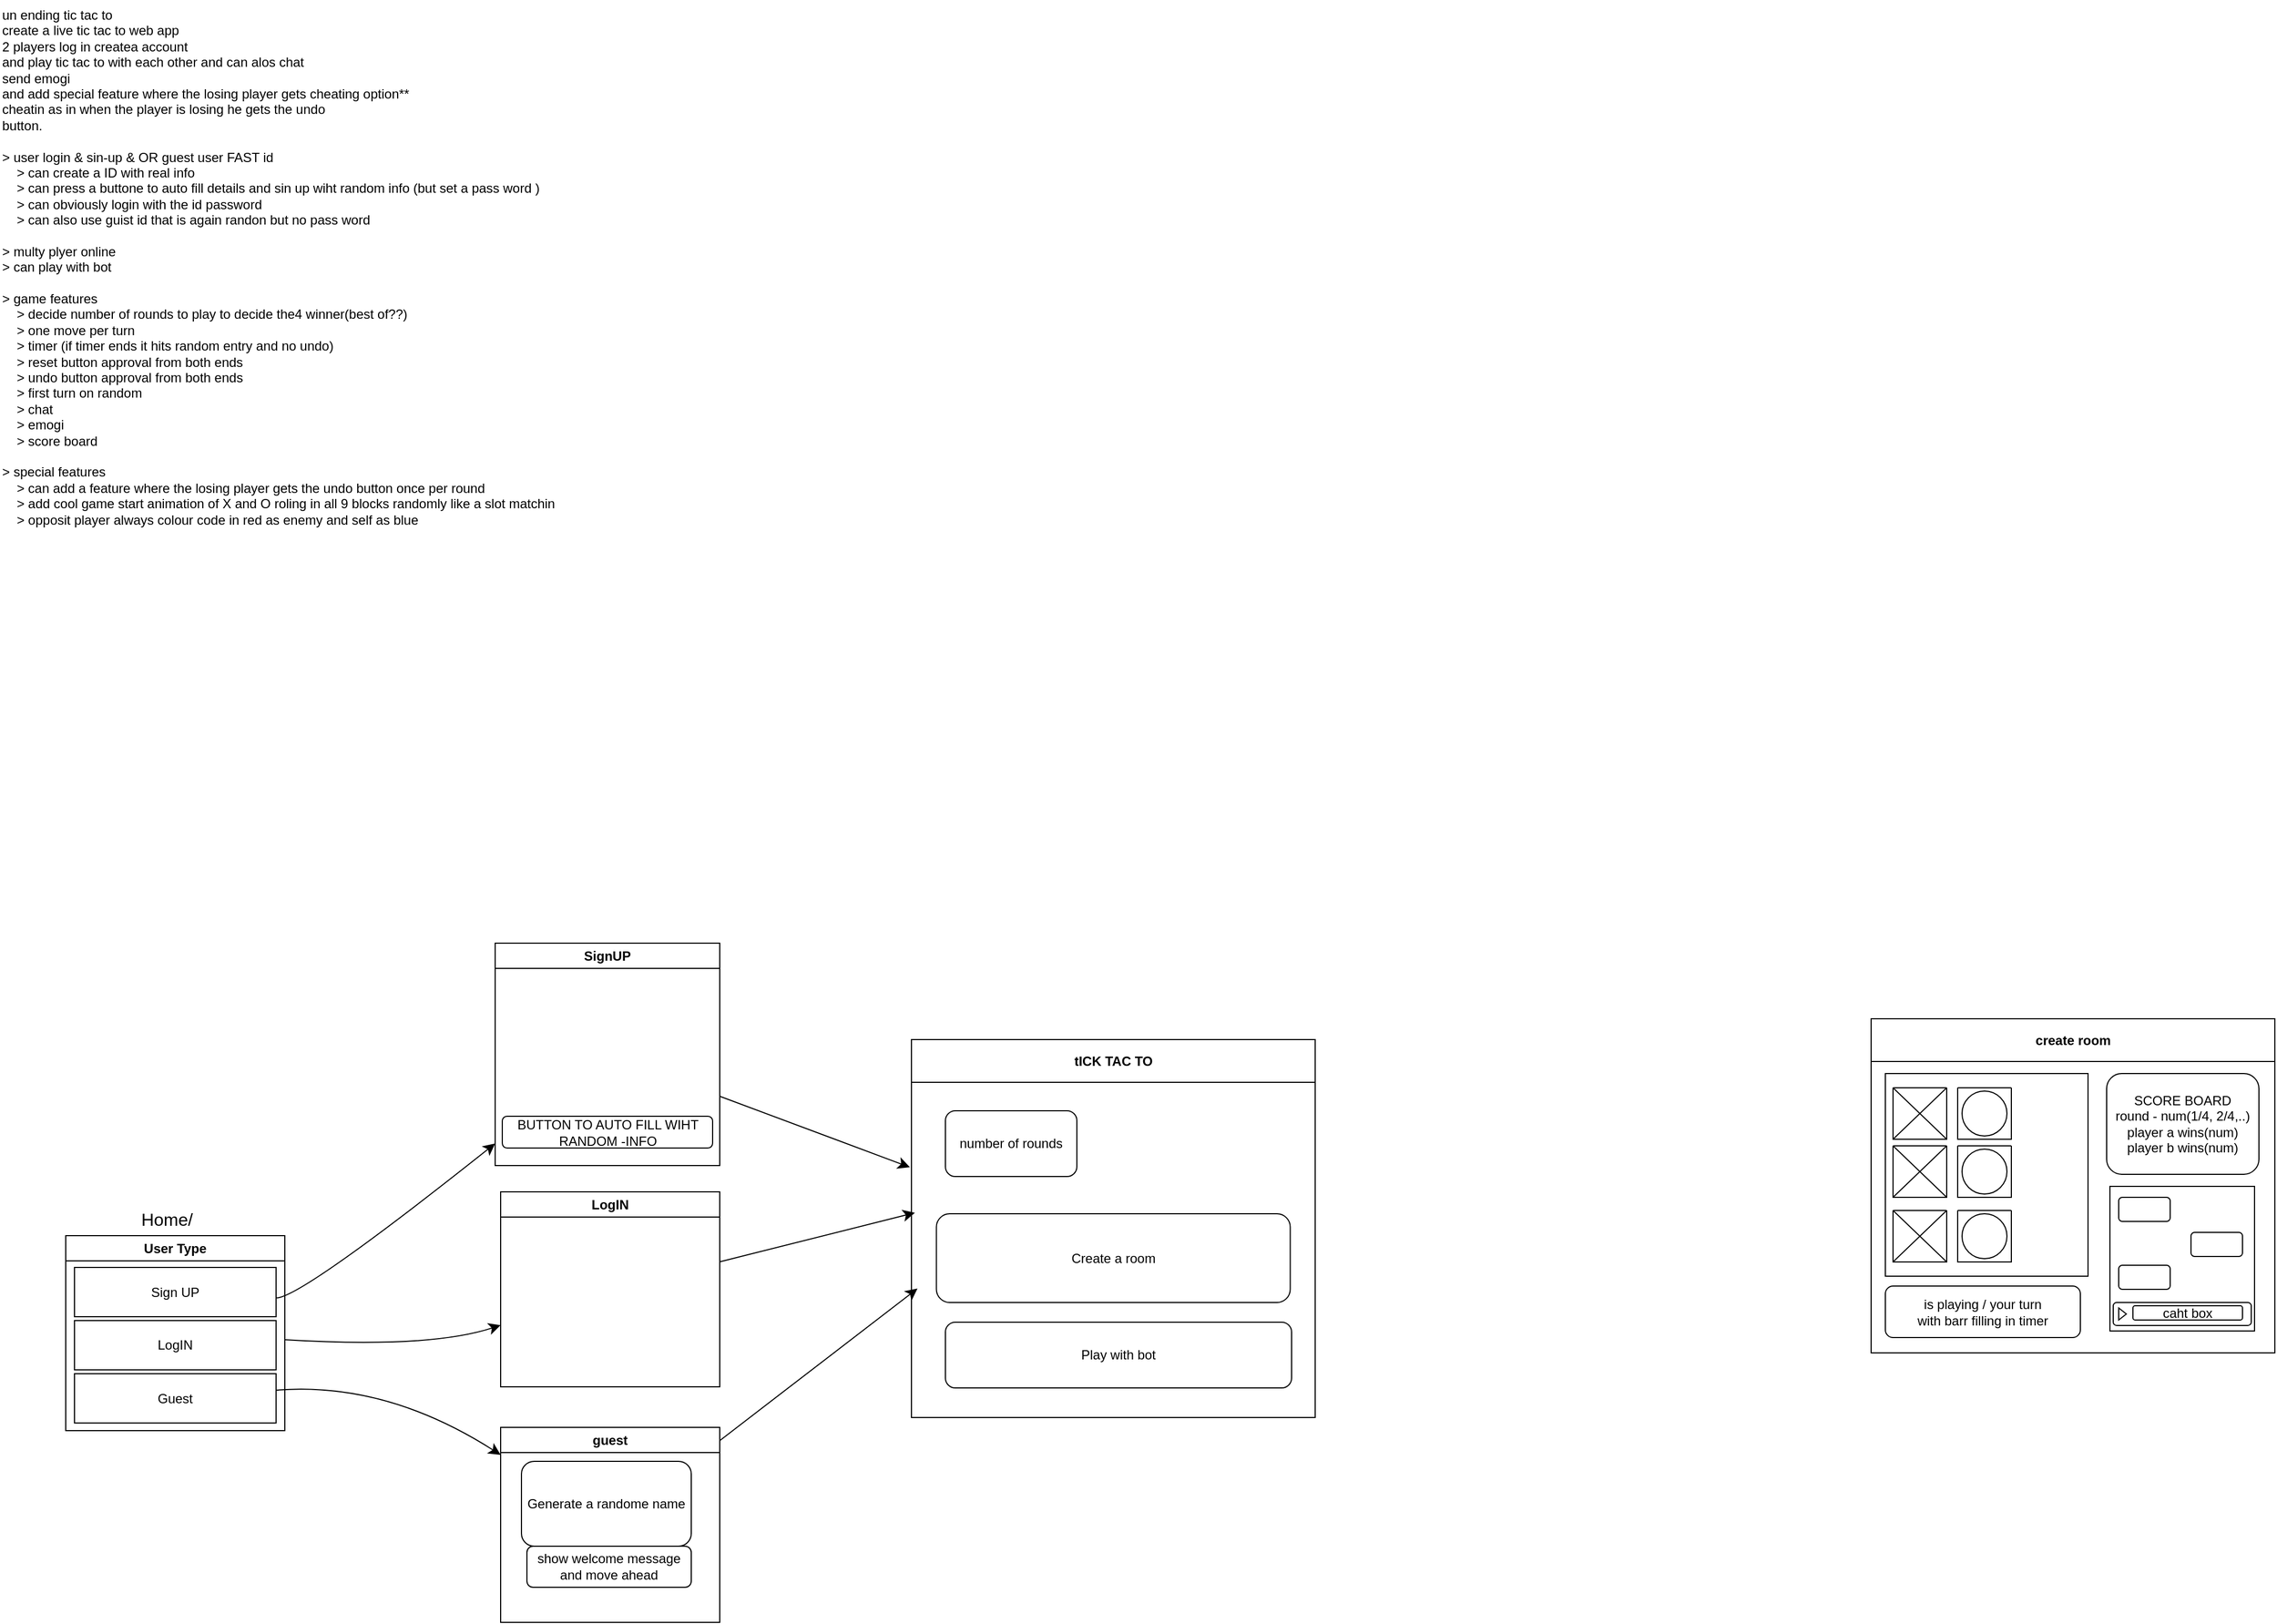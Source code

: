 <mxfile version="24.4.10" type="device">
  <diagram name="Page-1" id="LtEUhCCWdH60Wfs2XR3g">
    <mxGraphModel dx="1095" dy="2477" grid="0" gridSize="10" guides="1" tooltips="1" connect="1" arrows="1" fold="1" page="0" pageScale="1" pageWidth="850" pageHeight="1100" math="0" shadow="0">
      <root>
        <mxCell id="0" />
        <mxCell id="1" parent="0" />
        <mxCell id="u4X41kb7TN3iQtdw-ZZZ-28" style="edgeStyle=none;curved=1;rounded=0;orthogonalLoop=1;jettySize=auto;html=1;fontSize=12;startSize=8;endSize=8;" edge="1" parent="1" source="u4X41kb7TN3iQtdw-ZZZ-1" target="u4X41kb7TN3iQtdw-ZZZ-19">
          <mxGeometry relative="1" as="geometry">
            <Array as="points">
              <mxPoint x="420" y="117" />
            </Array>
          </mxGeometry>
        </mxCell>
        <mxCell id="u4X41kb7TN3iQtdw-ZZZ-1" value="User Type" style="swimlane;whiteSpace=wrap;html=1;" vertex="1" parent="1">
          <mxGeometry x="88" y="14" width="200" height="178" as="geometry" />
        </mxCell>
        <mxCell id="u4X41kb7TN3iQtdw-ZZZ-7" value="LogIN" style="rounded=0;whiteSpace=wrap;html=1;" vertex="1" parent="u4X41kb7TN3iQtdw-ZZZ-1">
          <mxGeometry x="8" y="77.5" width="184" height="45" as="geometry" />
        </mxCell>
        <mxCell id="u4X41kb7TN3iQtdw-ZZZ-10" value="Sign UP" style="rounded=0;whiteSpace=wrap;html=1;" vertex="1" parent="u4X41kb7TN3iQtdw-ZZZ-1">
          <mxGeometry x="8" y="29" width="184" height="45" as="geometry" />
        </mxCell>
        <mxCell id="u4X41kb7TN3iQtdw-ZZZ-14" value="Guest" style="rounded=0;whiteSpace=wrap;html=1;" vertex="1" parent="u4X41kb7TN3iQtdw-ZZZ-1">
          <mxGeometry x="8" y="126" width="184" height="45" as="geometry" />
        </mxCell>
        <mxCell id="u4X41kb7TN3iQtdw-ZZZ-47" style="edgeStyle=none;curved=1;rounded=0;orthogonalLoop=1;jettySize=auto;html=1;fontSize=12;startSize=8;endSize=8;" edge="1" parent="1" source="u4X41kb7TN3iQtdw-ZZZ-15">
          <mxGeometry relative="1" as="geometry">
            <mxPoint x="858.538" y="-48.462" as="targetPoint" />
          </mxGeometry>
        </mxCell>
        <mxCell id="u4X41kb7TN3iQtdw-ZZZ-15" value="SignUP" style="swimlane;whiteSpace=wrap;html=1;" vertex="1" parent="1">
          <mxGeometry x="480" y="-253" width="205" height="203" as="geometry" />
        </mxCell>
        <mxCell id="u4X41kb7TN3iQtdw-ZZZ-31" value="" style="shape=image;verticalLabelPosition=bottom;labelBackgroundColor=default;verticalAlign=top;aspect=fixed;imageAspect=0;image=https://images.storychief.com/account_6827/google-gmail-signup-page_a64d658a88b6aecff75bdf847608c0db_800.jpg;" vertex="1" parent="u4X41kb7TN3iQtdw-ZZZ-15">
          <mxGeometry x="26" y="51" width="138.33" height="91.82" as="geometry" />
        </mxCell>
        <mxCell id="u4X41kb7TN3iQtdw-ZZZ-43" value="&lt;div&gt;BUTTON TO AUTO FILL WIHT RANDOM -INFO&lt;/div&gt;" style="rounded=1;whiteSpace=wrap;html=1;" vertex="1" parent="u4X41kb7TN3iQtdw-ZZZ-15">
          <mxGeometry x="6.5" y="158" width="192" height="29" as="geometry" />
        </mxCell>
        <mxCell id="u4X41kb7TN3iQtdw-ZZZ-48" style="edgeStyle=none;curved=1;rounded=0;orthogonalLoop=1;jettySize=auto;html=1;fontSize=12;startSize=8;endSize=8;" edge="1" parent="1" source="u4X41kb7TN3iQtdw-ZZZ-19">
          <mxGeometry relative="1" as="geometry">
            <mxPoint x="863.154" y="-6.923" as="targetPoint" />
          </mxGeometry>
        </mxCell>
        <mxCell id="u4X41kb7TN3iQtdw-ZZZ-19" value="LogIN" style="swimlane;whiteSpace=wrap;html=1;" vertex="1" parent="1">
          <mxGeometry x="485" y="-26" width="200" height="178" as="geometry" />
        </mxCell>
        <mxCell id="u4X41kb7TN3iQtdw-ZZZ-33" value="" style="shape=image;verticalLabelPosition=bottom;labelBackgroundColor=default;verticalAlign=top;aspect=fixed;imageAspect=0;image=https://agentestudio.com/uploads/ckeditor/pictures/1072/content_02.png;" vertex="1" parent="u4X41kb7TN3iQtdw-ZZZ-19">
          <mxGeometry x="3.49" y="40" width="183.35" height="117.87" as="geometry" />
        </mxCell>
        <mxCell id="u4X41kb7TN3iQtdw-ZZZ-49" style="edgeStyle=none;curved=1;rounded=0;orthogonalLoop=1;jettySize=auto;html=1;fontSize=12;startSize=8;endSize=8;" edge="1" parent="1" source="u4X41kb7TN3iQtdw-ZZZ-23">
          <mxGeometry relative="1" as="geometry">
            <mxPoint x="865.462" y="62.308" as="targetPoint" />
          </mxGeometry>
        </mxCell>
        <mxCell id="u4X41kb7TN3iQtdw-ZZZ-23" value="&lt;div&gt;guest&lt;/div&gt;" style="swimlane;whiteSpace=wrap;html=1;" vertex="1" parent="1">
          <mxGeometry x="485" y="189" width="200" height="178" as="geometry" />
        </mxCell>
        <mxCell id="u4X41kb7TN3iQtdw-ZZZ-35" value="Generate a randome name " style="rounded=1;whiteSpace=wrap;html=1;" vertex="1" parent="u4X41kb7TN3iQtdw-ZZZ-23">
          <mxGeometry x="19" y="31" width="155" height="77.5" as="geometry" />
        </mxCell>
        <mxCell id="u4X41kb7TN3iQtdw-ZZZ-36" value="show welcome message and move ahead" style="rounded=1;whiteSpace=wrap;html=1;" vertex="1" parent="u4X41kb7TN3iQtdw-ZZZ-23">
          <mxGeometry x="24" y="108.5" width="150" height="37.5" as="geometry" />
        </mxCell>
        <mxCell id="u4X41kb7TN3iQtdw-ZZZ-27" style="edgeStyle=none;curved=1;rounded=0;orthogonalLoop=1;jettySize=auto;html=1;fontSize=12;startSize=8;endSize=8;" edge="1" parent="1" source="u4X41kb7TN3iQtdw-ZZZ-10" target="u4X41kb7TN3iQtdw-ZZZ-15">
          <mxGeometry relative="1" as="geometry">
            <Array as="points">
              <mxPoint x="301" y="72" />
            </Array>
          </mxGeometry>
        </mxCell>
        <mxCell id="u4X41kb7TN3iQtdw-ZZZ-29" style="edgeStyle=none;curved=1;rounded=0;orthogonalLoop=1;jettySize=auto;html=1;fontSize=12;startSize=8;endSize=8;" edge="1" parent="1" source="u4X41kb7TN3iQtdw-ZZZ-14" target="u4X41kb7TN3iQtdw-ZZZ-23">
          <mxGeometry relative="1" as="geometry">
            <Array as="points">
              <mxPoint x="380" y="147" />
            </Array>
          </mxGeometry>
        </mxCell>
        <mxCell id="u4X41kb7TN3iQtdw-ZZZ-30" value="Home/" style="text;html=1;align=center;verticalAlign=middle;resizable=0;points=[];autosize=1;strokeColor=none;fillColor=none;fontSize=16;" vertex="1" parent="1">
          <mxGeometry x="147.5" y="-16.5" width="65" height="31" as="geometry" />
        </mxCell>
        <mxCell id="u4X41kb7TN3iQtdw-ZZZ-37" value="tICK TAC TO " style="swimlane;whiteSpace=wrap;html=1;startSize=39;" vertex="1" parent="1">
          <mxGeometry x="860" y="-165" width="368.54" height="345" as="geometry" />
        </mxCell>
        <mxCell id="u4X41kb7TN3iQtdw-ZZZ-42" value="Create a room " style="rounded=1;whiteSpace=wrap;html=1;" vertex="1" parent="u4X41kb7TN3iQtdw-ZZZ-37">
          <mxGeometry x="22.77" y="159" width="323" height="81" as="geometry" />
        </mxCell>
        <mxCell id="u4X41kb7TN3iQtdw-ZZZ-53" value="Play with bot" style="rounded=1;whiteSpace=wrap;html=1;" vertex="1" parent="u4X41kb7TN3iQtdw-ZZZ-37">
          <mxGeometry x="31" y="258" width="316" height="60" as="geometry" />
        </mxCell>
        <mxCell id="u4X41kb7TN3iQtdw-ZZZ-119" value="number of rounds " style="rounded=1;whiteSpace=wrap;html=1;" vertex="1" parent="u4X41kb7TN3iQtdw-ZZZ-37">
          <mxGeometry x="31" y="65" width="120" height="60" as="geometry" />
        </mxCell>
        <mxCell id="u4X41kb7TN3iQtdw-ZZZ-54" value="&lt;div&gt;create room&lt;/div&gt;" style="swimlane;whiteSpace=wrap;html=1;startSize=39;" vertex="1" parent="1">
          <mxGeometry x="1736" y="-184" width="368.54" height="305" as="geometry" />
        </mxCell>
        <mxCell id="u4X41kb7TN3iQtdw-ZZZ-57" value="" style="whiteSpace=wrap;html=1;aspect=fixed;" vertex="1" parent="u4X41kb7TN3iQtdw-ZZZ-54">
          <mxGeometry x="13" y="50" width="185" height="185" as="geometry" />
        </mxCell>
        <mxCell id="u4X41kb7TN3iQtdw-ZZZ-59" value="" style="swimlane;startSize=0;" vertex="1" parent="u4X41kb7TN3iQtdw-ZZZ-54">
          <mxGeometry x="20" y="63" width="49" height="47" as="geometry" />
        </mxCell>
        <mxCell id="u4X41kb7TN3iQtdw-ZZZ-60" value="" style="swimlane;startSize=0;" vertex="1" parent="u4X41kb7TN3iQtdw-ZZZ-54">
          <mxGeometry x="79" y="63" width="49" height="47" as="geometry" />
        </mxCell>
        <mxCell id="u4X41kb7TN3iQtdw-ZZZ-78" value="" style="ellipse;whiteSpace=wrap;html=1;aspect=fixed;" vertex="1" parent="u4X41kb7TN3iQtdw-ZZZ-60">
          <mxGeometry x="4" y="3" width="41" height="41" as="geometry" />
        </mxCell>
        <mxCell id="u4X41kb7TN3iQtdw-ZZZ-76" value="" style="endArrow=none;html=1;rounded=0;fontSize=12;startSize=8;endSize=8;curved=1;entryX=0;entryY=0;entryDx=0;entryDy=0;exitX=1;exitY=1;exitDx=0;exitDy=0;" edge="1" parent="u4X41kb7TN3iQtdw-ZZZ-54" source="u4X41kb7TN3iQtdw-ZZZ-59" target="u4X41kb7TN3iQtdw-ZZZ-59">
          <mxGeometry width="50" height="50" relative="1" as="geometry">
            <mxPoint x="59.06" y="105.5" as="sourcePoint" />
            <mxPoint x="23.849" y="67.5" as="targetPoint" />
          </mxGeometry>
        </mxCell>
        <mxCell id="u4X41kb7TN3iQtdw-ZZZ-77" value="" style="endArrow=none;html=1;rounded=0;fontSize=12;startSize=8;endSize=8;curved=1;exitX=0;exitY=1;exitDx=0;exitDy=0;entryX=1;entryY=0;entryDx=0;entryDy=0;" edge="1" parent="u4X41kb7TN3iQtdw-ZZZ-54" source="u4X41kb7TN3iQtdw-ZZZ-59" target="u4X41kb7TN3iQtdw-ZZZ-59">
          <mxGeometry width="50" height="50" relative="1" as="geometry">
            <mxPoint x="69.21" y="105.5" as="sourcePoint" />
            <mxPoint x="33.999" y="67.5" as="targetPoint" />
          </mxGeometry>
        </mxCell>
        <mxCell id="u4X41kb7TN3iQtdw-ZZZ-99" value="" style="endArrow=none;html=1;rounded=0;fontSize=12;startSize=8;endSize=8;curved=1;exitX=0;exitY=1;exitDx=0;exitDy=0;entryX=1;entryY=0;entryDx=0;entryDy=0;" edge="1" source="u4X41kb7TN3iQtdw-ZZZ-100" target="u4X41kb7TN3iQtdw-ZZZ-100" parent="u4X41kb7TN3iQtdw-ZZZ-54">
          <mxGeometry width="50" height="50" relative="1" as="geometry">
            <mxPoint x="69.21" y="158.5" as="sourcePoint" />
            <mxPoint x="33.999" y="120.5" as="targetPoint" />
          </mxGeometry>
        </mxCell>
        <mxCell id="u4X41kb7TN3iQtdw-ZZZ-100" value="" style="swimlane;startSize=0;" vertex="1" parent="u4X41kb7TN3iQtdw-ZZZ-54">
          <mxGeometry x="20" y="116" width="49" height="47" as="geometry" />
        </mxCell>
        <mxCell id="u4X41kb7TN3iQtdw-ZZZ-101" value="" style="endArrow=none;html=1;rounded=0;fontSize=12;startSize=8;endSize=8;curved=1;entryX=0;entryY=0;entryDx=0;entryDy=0;exitX=1;exitY=1;exitDx=0;exitDy=0;" edge="1" source="u4X41kb7TN3iQtdw-ZZZ-100" target="u4X41kb7TN3iQtdw-ZZZ-100" parent="u4X41kb7TN3iQtdw-ZZZ-54">
          <mxGeometry width="50" height="50" relative="1" as="geometry">
            <mxPoint x="59.06" y="158.5" as="sourcePoint" />
            <mxPoint x="23.849" y="120.5" as="targetPoint" />
          </mxGeometry>
        </mxCell>
        <mxCell id="u4X41kb7TN3iQtdw-ZZZ-102" value="" style="swimlane;startSize=0;" vertex="1" parent="u4X41kb7TN3iQtdw-ZZZ-54">
          <mxGeometry x="79" y="116" width="49" height="47" as="geometry" />
        </mxCell>
        <mxCell id="u4X41kb7TN3iQtdw-ZZZ-103" value="" style="ellipse;whiteSpace=wrap;html=1;aspect=fixed;" vertex="1" parent="u4X41kb7TN3iQtdw-ZZZ-102">
          <mxGeometry x="4" y="3" width="41" height="41" as="geometry" />
        </mxCell>
        <mxCell id="u4X41kb7TN3iQtdw-ZZZ-110" value="" style="endArrow=none;html=1;rounded=0;fontSize=12;startSize=8;endSize=8;curved=1;entryX=0;entryY=0;entryDx=0;entryDy=0;exitX=1;exitY=1;exitDx=0;exitDy=0;" edge="1" source="u4X41kb7TN3iQtdw-ZZZ-112" target="u4X41kb7TN3iQtdw-ZZZ-112" parent="u4X41kb7TN3iQtdw-ZZZ-54">
          <mxGeometry width="50" height="50" relative="1" as="geometry">
            <mxPoint x="59.06" y="217.5" as="sourcePoint" />
            <mxPoint x="23.849" y="179.5" as="targetPoint" />
          </mxGeometry>
        </mxCell>
        <mxCell id="u4X41kb7TN3iQtdw-ZZZ-111" value="" style="endArrow=none;html=1;rounded=0;fontSize=12;startSize=8;endSize=8;curved=1;exitX=0;exitY=1;exitDx=0;exitDy=0;entryX=1;entryY=0;entryDx=0;entryDy=0;" edge="1" source="u4X41kb7TN3iQtdw-ZZZ-112" target="u4X41kb7TN3iQtdw-ZZZ-112" parent="u4X41kb7TN3iQtdw-ZZZ-54">
          <mxGeometry width="50" height="50" relative="1" as="geometry">
            <mxPoint x="69.21" y="217.5" as="sourcePoint" />
            <mxPoint x="33.999" y="179.5" as="targetPoint" />
          </mxGeometry>
        </mxCell>
        <mxCell id="u4X41kb7TN3iQtdw-ZZZ-112" value="" style="swimlane;startSize=0;" vertex="1" parent="u4X41kb7TN3iQtdw-ZZZ-54">
          <mxGeometry x="20" y="175" width="49" height="47" as="geometry" />
        </mxCell>
        <mxCell id="u4X41kb7TN3iQtdw-ZZZ-113" value="" style="swimlane;startSize=0;" vertex="1" parent="u4X41kb7TN3iQtdw-ZZZ-54">
          <mxGeometry x="79" y="175" width="49" height="47" as="geometry" />
        </mxCell>
        <mxCell id="u4X41kb7TN3iQtdw-ZZZ-114" value="" style="ellipse;whiteSpace=wrap;html=1;aspect=fixed;" vertex="1" parent="u4X41kb7TN3iQtdw-ZZZ-113">
          <mxGeometry x="4" y="3" width="41" height="41" as="geometry" />
        </mxCell>
        <mxCell id="u4X41kb7TN3iQtdw-ZZZ-118" value="&lt;div&gt;is playing / your turn&lt;/div&gt;&lt;div&gt;with barr filling in timer&lt;/div&gt;" style="rounded=1;whiteSpace=wrap;html=1;" vertex="1" parent="u4X41kb7TN3iQtdw-ZZZ-54">
          <mxGeometry x="13" y="244" width="178" height="47" as="geometry" />
        </mxCell>
        <mxCell id="u4X41kb7TN3iQtdw-ZZZ-120" value="&lt;div&gt;SCORE BOARD&lt;br&gt;&lt;/div&gt;&lt;div&gt;round - num(1/4, 2/4,..)&lt;/div&gt;&lt;div&gt;player a wins(num)&lt;/div&gt;&lt;div&gt;player b wins(num)&lt;br&gt;&lt;/div&gt;" style="rounded=1;whiteSpace=wrap;html=1;" vertex="1" parent="u4X41kb7TN3iQtdw-ZZZ-54">
          <mxGeometry x="215" y="50" width="139" height="92" as="geometry" />
        </mxCell>
        <mxCell id="u4X41kb7TN3iQtdw-ZZZ-122" value="" style="whiteSpace=wrap;html=1;aspect=fixed;" vertex="1" parent="u4X41kb7TN3iQtdw-ZZZ-54">
          <mxGeometry x="218" y="153" width="132" height="132" as="geometry" />
        </mxCell>
        <mxCell id="u4X41kb7TN3iQtdw-ZZZ-123" value="" style="rounded=1;whiteSpace=wrap;html=1;" vertex="1" parent="u4X41kb7TN3iQtdw-ZZZ-54">
          <mxGeometry x="221" y="259" width="126" height="21" as="geometry" />
        </mxCell>
        <mxCell id="u4X41kb7TN3iQtdw-ZZZ-124" value="" style="triangle;whiteSpace=wrap;html=1;" vertex="1" parent="u4X41kb7TN3iQtdw-ZZZ-54">
          <mxGeometry x="226" y="264" width="7" height="11" as="geometry" />
        </mxCell>
        <mxCell id="u4X41kb7TN3iQtdw-ZZZ-125" value="caht box" style="rounded=1;whiteSpace=wrap;html=1;" vertex="1" parent="u4X41kb7TN3iQtdw-ZZZ-54">
          <mxGeometry x="239" y="262" width="100" height="13" as="geometry" />
        </mxCell>
        <mxCell id="u4X41kb7TN3iQtdw-ZZZ-126" value="" style="rounded=1;whiteSpace=wrap;html=1;" vertex="1" parent="u4X41kb7TN3iQtdw-ZZZ-54">
          <mxGeometry x="226" y="163" width="47" height="22" as="geometry" />
        </mxCell>
        <mxCell id="u4X41kb7TN3iQtdw-ZZZ-127" value="" style="rounded=1;whiteSpace=wrap;html=1;" vertex="1" parent="u4X41kb7TN3iQtdw-ZZZ-54">
          <mxGeometry x="226" y="225" width="47" height="22" as="geometry" />
        </mxCell>
        <mxCell id="u4X41kb7TN3iQtdw-ZZZ-128" value="" style="rounded=1;whiteSpace=wrap;html=1;" vertex="1" parent="u4X41kb7TN3iQtdw-ZZZ-54">
          <mxGeometry x="292" y="195" width="47" height="22" as="geometry" />
        </mxCell>
        <mxCell id="u4X41kb7TN3iQtdw-ZZZ-130" value="un ending tic tac to &lt;br&gt;create a live tic tac to web app&lt;br&gt;2 players log in createa account &lt;br&gt;and play tic tac to with each other and can alos chat &lt;br&gt;send emogi &lt;br&gt;and add special feature where the losing player gets cheating option**&lt;br&gt;cheatin as in when the player is losing he gets the undo &lt;br&gt;button.&lt;br&gt;&lt;br&gt;&amp;gt; user login &amp;amp; sin-up &amp;amp; OR guest user FAST id &lt;br&gt;&amp;nbsp;&amp;nbsp;&amp;nbsp; &amp;gt; can create a ID with real info &lt;br&gt;&amp;nbsp;&amp;nbsp;&amp;nbsp; &amp;gt; can press a buttone to auto fill details and sin up wiht random info (but set a pass word )&lt;br&gt;&amp;nbsp;&amp;nbsp;&amp;nbsp; &amp;gt; can obviously login with the id password &lt;br&gt;&amp;nbsp;&amp;nbsp;&amp;nbsp; &amp;gt; can also use guist id that is again randon but no pass word&lt;br&gt;&lt;br&gt;&amp;gt; multy plyer online &lt;br&gt;&amp;gt; can play with bot&lt;br&gt;&lt;br&gt;&amp;gt; game features&lt;br&gt;&amp;nbsp;&amp;nbsp;&amp;nbsp; &amp;gt; decide number of rounds to play to decide the4 winner(best of??) &lt;br&gt;&amp;nbsp;&amp;nbsp;&amp;nbsp; &amp;gt; one move per turn&lt;br&gt;&amp;nbsp;&amp;nbsp;&amp;nbsp; &amp;gt; timer (if timer ends it hits random entry and no undo)&lt;br&gt;&amp;nbsp;&amp;nbsp;&amp;nbsp; &amp;gt; reset button approval from both ends&lt;br&gt;&amp;nbsp;&amp;nbsp;&amp;nbsp; &amp;gt; undo button approval from both ends&lt;br&gt;&amp;nbsp;&amp;nbsp;&amp;nbsp; &amp;gt; first turn on random &lt;br&gt;&amp;nbsp;&amp;nbsp;&amp;nbsp; &amp;gt; chat&lt;br&gt;&amp;nbsp;&amp;nbsp;&amp;nbsp; &amp;gt; emogi&lt;br&gt;&amp;nbsp;&amp;nbsp;&amp;nbsp; &amp;gt; score board&lt;br&gt;&lt;br&gt;&amp;gt; special features&lt;br&gt;&amp;nbsp;&amp;nbsp;&amp;nbsp; &amp;gt; can add a feature where the losing player gets the undo button once per round&lt;br&gt;&amp;nbsp;&amp;nbsp;&amp;nbsp; &amp;gt; add cool game start animation of X and O roling in all 9 blocks randomly like a slot matchin&lt;br&gt;&amp;nbsp;&amp;nbsp;&amp;nbsp; &amp;gt; opposit player always colour code in red as enemy and self as blue&lt;br&gt;&amp;nbsp;&amp;nbsp;&amp;nbsp; " style="text;html=1;whiteSpace=wrap;overflow=hidden;rounded=0;" vertex="1" parent="1">
          <mxGeometry x="28" y="-1114" width="694" height="530" as="geometry" />
        </mxCell>
      </root>
    </mxGraphModel>
  </diagram>
</mxfile>

